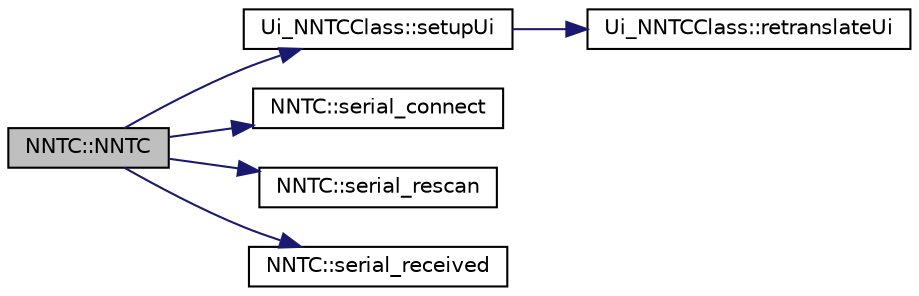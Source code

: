 digraph "NNTC::NNTC"
{
  edge [fontname="Helvetica",fontsize="10",labelfontname="Helvetica",labelfontsize="10"];
  node [fontname="Helvetica",fontsize="10",shape=record];
  rankdir="LR";
  Node0 [label="NNTC::NNTC",height=0.2,width=0.4,color="black", fillcolor="grey75", style="filled", fontcolor="black"];
  Node0 -> Node1 [color="midnightblue",fontsize="10",style="solid",fontname="Helvetica"];
  Node1 [label="Ui_NNTCClass::setupUi",height=0.2,width=0.4,color="black", fillcolor="white", style="filled",URL="$class_ui___n_n_t_c_class.html#af15085afc5bdbefb529321782b509792"];
  Node1 -> Node2 [color="midnightblue",fontsize="10",style="solid",fontname="Helvetica"];
  Node2 [label="Ui_NNTCClass::retranslateUi",height=0.2,width=0.4,color="black", fillcolor="white", style="filled",URL="$class_ui___n_n_t_c_class.html#ad2695a3333b66339fde691ec8384d154"];
  Node0 -> Node3 [color="midnightblue",fontsize="10",style="solid",fontname="Helvetica"];
  Node3 [label="NNTC::serial_connect",height=0.2,width=0.4,color="black", fillcolor="white", style="filled",URL="$class_n_n_t_c.html#ae9613ae3c1668e30610e0104e8e53d40"];
  Node0 -> Node4 [color="midnightblue",fontsize="10",style="solid",fontname="Helvetica"];
  Node4 [label="NNTC::serial_rescan",height=0.2,width=0.4,color="black", fillcolor="white", style="filled",URL="$class_n_n_t_c.html#a5c1cdbe97b81d19b31ff07e9ca413be2"];
  Node0 -> Node5 [color="midnightblue",fontsize="10",style="solid",fontname="Helvetica"];
  Node5 [label="NNTC::serial_received",height=0.2,width=0.4,color="black", fillcolor="white", style="filled",URL="$class_n_n_t_c.html#a2064774e2931ebb77e62bbd5115c0589"];
}
